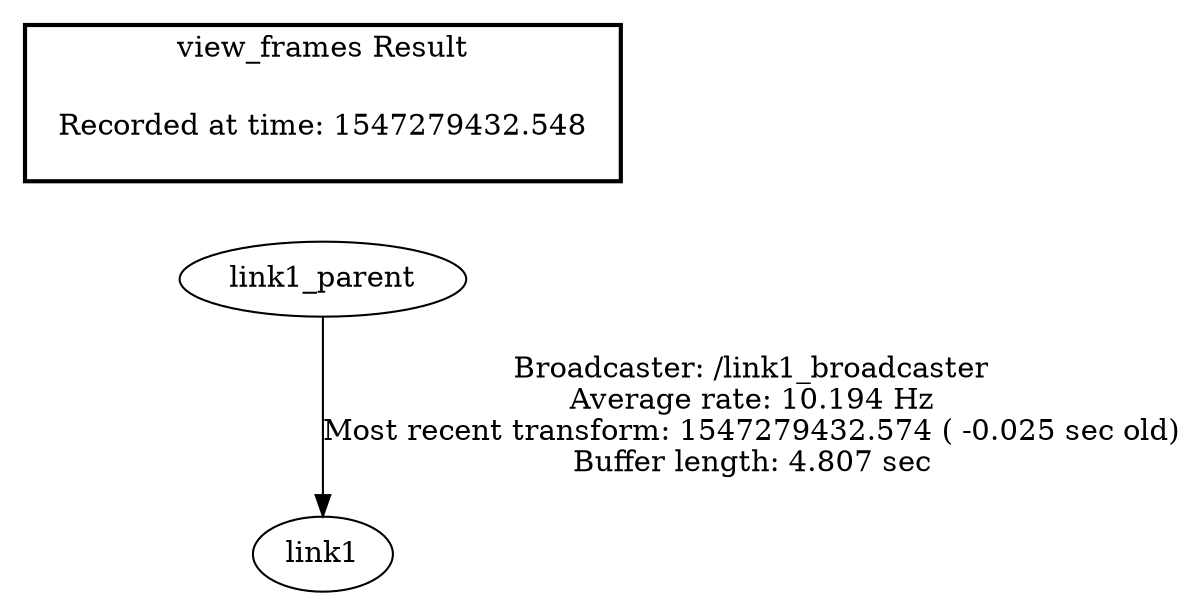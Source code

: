 digraph G {
"link1_parent" -> "link1"[label="Broadcaster: /link1_broadcaster\nAverage rate: 10.194 Hz\nMost recent transform: 1547279432.574 ( -0.025 sec old)\nBuffer length: 4.807 sec\n"];
edge [style=invis];
 subgraph cluster_legend { style=bold; color=black; label ="view_frames Result";
"Recorded at time: 1547279432.548"[ shape=plaintext ] ;
 }->"link1_parent";
}
